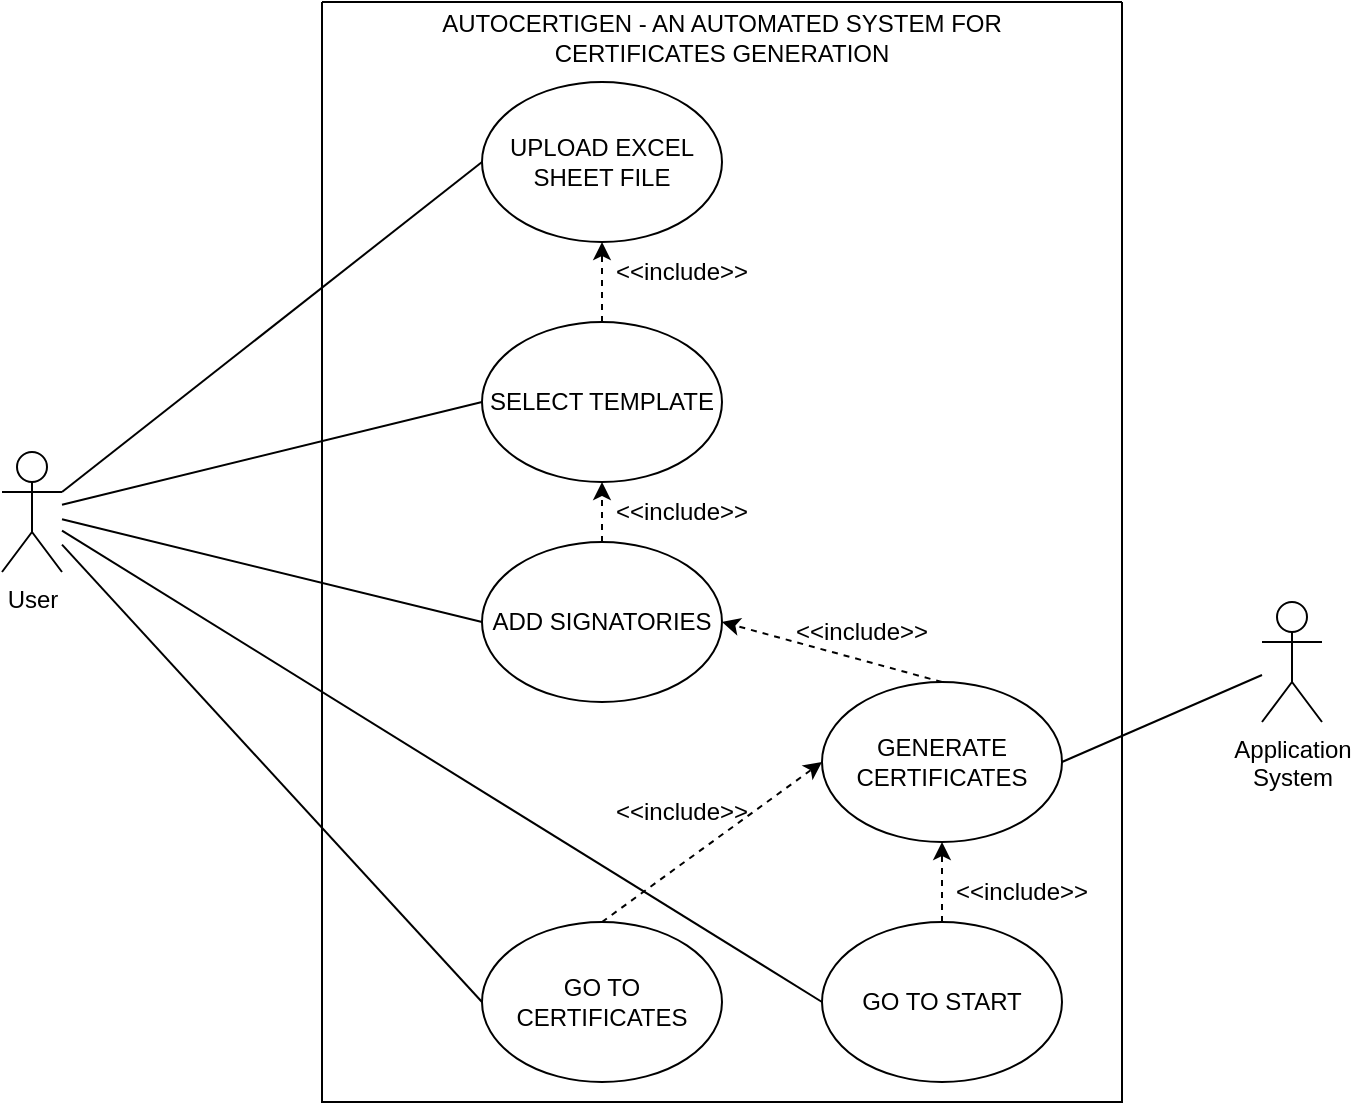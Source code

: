 <mxfile version="15.6.2" type="github">
  <diagram id="2qExpmGDyMYg8OurNlV5" name="Page-1">
    <mxGraphModel dx="2797" dy="3980" grid="1" gridSize="10" guides="1" tooltips="1" connect="1" arrows="1" fold="1" page="1" pageScale="1" pageWidth="850" pageHeight="1100" math="0" shadow="0">
      <root>
        <mxCell id="0" />
        <mxCell id="1" parent="0" />
        <mxCell id="dS0tU1C4Hypq0hL0aEkq-9" style="rounded=0;orthogonalLoop=1;jettySize=auto;html=1;exitX=0;exitY=0.5;exitDx=0;exitDy=0;endArrow=none;endFill=0;entryX=1;entryY=0.333;entryDx=0;entryDy=0;entryPerimeter=0;" edge="1" parent="1" source="dS0tU1C4Hypq0hL0aEkq-1" target="dS0tU1C4Hypq0hL0aEkq-8">
          <mxGeometry relative="1" as="geometry">
            <mxPoint x="-1320" y="-2590" as="targetPoint" />
          </mxGeometry>
        </mxCell>
        <mxCell id="dS0tU1C4Hypq0hL0aEkq-1" value="UPLOAD EXCEL SHEET FILE" style="ellipse;whiteSpace=wrap;html=1;" vertex="1" parent="1">
          <mxGeometry x="-1180" y="-2780" width="120" height="80" as="geometry" />
        </mxCell>
        <mxCell id="dS0tU1C4Hypq0hL0aEkq-10" style="edgeStyle=none;rounded=0;orthogonalLoop=1;jettySize=auto;html=1;exitX=0;exitY=0.5;exitDx=0;exitDy=0;endArrow=none;endFill=0;" edge="1" parent="1" source="dS0tU1C4Hypq0hL0aEkq-2" target="dS0tU1C4Hypq0hL0aEkq-8">
          <mxGeometry relative="1" as="geometry">
            <mxPoint x="-1380" y="-2570" as="targetPoint" />
          </mxGeometry>
        </mxCell>
        <mxCell id="dS0tU1C4Hypq0hL0aEkq-18" style="edgeStyle=none;rounded=0;orthogonalLoop=1;jettySize=auto;html=1;exitX=0.5;exitY=0;exitDx=0;exitDy=0;entryX=0.5;entryY=1;entryDx=0;entryDy=0;dashed=1;endArrow=classic;endFill=1;" edge="1" parent="1" source="dS0tU1C4Hypq0hL0aEkq-2" target="dS0tU1C4Hypq0hL0aEkq-1">
          <mxGeometry relative="1" as="geometry" />
        </mxCell>
        <mxCell id="dS0tU1C4Hypq0hL0aEkq-2" value="SELECT TEMPLATE" style="ellipse;whiteSpace=wrap;html=1;" vertex="1" parent="1">
          <mxGeometry x="-1180" y="-2660" width="120" height="80" as="geometry" />
        </mxCell>
        <mxCell id="dS0tU1C4Hypq0hL0aEkq-11" style="edgeStyle=none;rounded=0;orthogonalLoop=1;jettySize=auto;html=1;exitX=0;exitY=0.5;exitDx=0;exitDy=0;endArrow=none;endFill=0;" edge="1" parent="1" source="dS0tU1C4Hypq0hL0aEkq-4" target="dS0tU1C4Hypq0hL0aEkq-8">
          <mxGeometry relative="1" as="geometry" />
        </mxCell>
        <mxCell id="dS0tU1C4Hypq0hL0aEkq-17" style="edgeStyle=none;rounded=0;orthogonalLoop=1;jettySize=auto;html=1;exitX=0.5;exitY=0;exitDx=0;exitDy=0;entryX=0.5;entryY=1;entryDx=0;entryDy=0;dashed=1;endArrow=classic;endFill=1;" edge="1" parent="1" source="dS0tU1C4Hypq0hL0aEkq-4" target="dS0tU1C4Hypq0hL0aEkq-2">
          <mxGeometry relative="1" as="geometry" />
        </mxCell>
        <mxCell id="dS0tU1C4Hypq0hL0aEkq-4" value="ADD SIGNATORIES" style="ellipse;whiteSpace=wrap;html=1;" vertex="1" parent="1">
          <mxGeometry x="-1180" y="-2550" width="120" height="80" as="geometry" />
        </mxCell>
        <mxCell id="dS0tU1C4Hypq0hL0aEkq-19" style="edgeStyle=none;rounded=0;orthogonalLoop=1;jettySize=auto;html=1;exitX=0.5;exitY=0;exitDx=0;exitDy=0;entryX=1;entryY=0.5;entryDx=0;entryDy=0;dashed=1;endArrow=classic;endFill=1;" edge="1" parent="1" source="dS0tU1C4Hypq0hL0aEkq-5" target="dS0tU1C4Hypq0hL0aEkq-4">
          <mxGeometry relative="1" as="geometry" />
        </mxCell>
        <mxCell id="dS0tU1C4Hypq0hL0aEkq-22" style="edgeStyle=none;rounded=0;orthogonalLoop=1;jettySize=auto;html=1;exitX=1;exitY=0.5;exitDx=0;exitDy=0;endArrow=none;endFill=0;" edge="1" parent="1" source="dS0tU1C4Hypq0hL0aEkq-5" target="dS0tU1C4Hypq0hL0aEkq-21">
          <mxGeometry relative="1" as="geometry" />
        </mxCell>
        <mxCell id="dS0tU1C4Hypq0hL0aEkq-5" value="GENERATE CERTIFICATES" style="ellipse;whiteSpace=wrap;html=1;" vertex="1" parent="1">
          <mxGeometry x="-1010" y="-2480" width="120" height="80" as="geometry" />
        </mxCell>
        <mxCell id="dS0tU1C4Hypq0hL0aEkq-12" style="edgeStyle=none;rounded=0;orthogonalLoop=1;jettySize=auto;html=1;exitX=0;exitY=0.5;exitDx=0;exitDy=0;endArrow=none;endFill=0;" edge="1" parent="1" source="dS0tU1C4Hypq0hL0aEkq-6" target="dS0tU1C4Hypq0hL0aEkq-8">
          <mxGeometry relative="1" as="geometry">
            <mxPoint x="-1320" y="-2560" as="targetPoint" />
          </mxGeometry>
        </mxCell>
        <mxCell id="dS0tU1C4Hypq0hL0aEkq-16" style="edgeStyle=none;rounded=0;orthogonalLoop=1;jettySize=auto;html=1;exitX=0.5;exitY=0;exitDx=0;exitDy=0;entryX=0;entryY=0.5;entryDx=0;entryDy=0;endArrow=classic;endFill=1;dashed=1;" edge="1" parent="1" source="dS0tU1C4Hypq0hL0aEkq-6" target="dS0tU1C4Hypq0hL0aEkq-5">
          <mxGeometry relative="1" as="geometry" />
        </mxCell>
        <mxCell id="dS0tU1C4Hypq0hL0aEkq-6" value="GO TO CERTIFICATES" style="ellipse;whiteSpace=wrap;html=1;" vertex="1" parent="1">
          <mxGeometry x="-1180" y="-2360" width="120" height="80" as="geometry" />
        </mxCell>
        <mxCell id="dS0tU1C4Hypq0hL0aEkq-13" style="edgeStyle=none;rounded=0;orthogonalLoop=1;jettySize=auto;html=1;exitX=0;exitY=0.5;exitDx=0;exitDy=0;endArrow=none;endFill=0;" edge="1" parent="1" source="dS0tU1C4Hypq0hL0aEkq-7" target="dS0tU1C4Hypq0hL0aEkq-8">
          <mxGeometry relative="1" as="geometry">
            <mxPoint x="-1320" y="-2570" as="targetPoint" />
          </mxGeometry>
        </mxCell>
        <mxCell id="dS0tU1C4Hypq0hL0aEkq-15" style="edgeStyle=none;rounded=0;orthogonalLoop=1;jettySize=auto;html=1;exitX=0.5;exitY=0;exitDx=0;exitDy=0;entryX=0.5;entryY=1;entryDx=0;entryDy=0;endArrow=classic;endFill=1;dashed=1;" edge="1" parent="1" source="dS0tU1C4Hypq0hL0aEkq-7" target="dS0tU1C4Hypq0hL0aEkq-5">
          <mxGeometry relative="1" as="geometry" />
        </mxCell>
        <mxCell id="dS0tU1C4Hypq0hL0aEkq-7" value="GO TO START" style="ellipse;whiteSpace=wrap;html=1;" vertex="1" parent="1">
          <mxGeometry x="-1010" y="-2360" width="120" height="80" as="geometry" />
        </mxCell>
        <mxCell id="dS0tU1C4Hypq0hL0aEkq-8" value="User" style="shape=umlActor;verticalLabelPosition=bottom;verticalAlign=top;html=1;outlineConnect=0;" vertex="1" parent="1">
          <mxGeometry x="-1420" y="-2595" width="30" height="60" as="geometry" />
        </mxCell>
        <mxCell id="dS0tU1C4Hypq0hL0aEkq-21" value="Application&lt;br&gt;System" style="shape=umlActor;verticalLabelPosition=bottom;verticalAlign=top;html=1;outlineConnect=0;" vertex="1" parent="1">
          <mxGeometry x="-790" y="-2520" width="30" height="60" as="geometry" />
        </mxCell>
        <mxCell id="dS0tU1C4Hypq0hL0aEkq-23" value="" style="swimlane;startSize=0;" vertex="1" parent="1">
          <mxGeometry x="-1260" y="-2820" width="400" height="550" as="geometry" />
        </mxCell>
        <mxCell id="dS0tU1C4Hypq0hL0aEkq-24" value="&amp;lt;&amp;lt;include&amp;gt;&amp;gt;" style="text;html=1;strokeColor=none;fillColor=none;align=center;verticalAlign=middle;whiteSpace=wrap;rounded=0;" vertex="1" parent="dS0tU1C4Hypq0hL0aEkq-23">
          <mxGeometry x="150" y="120" width="60" height="30" as="geometry" />
        </mxCell>
        <mxCell id="dS0tU1C4Hypq0hL0aEkq-25" value="&amp;lt;&amp;lt;include&amp;gt;&amp;gt;" style="text;html=1;strokeColor=none;fillColor=none;align=center;verticalAlign=middle;whiteSpace=wrap;rounded=0;" vertex="1" parent="dS0tU1C4Hypq0hL0aEkq-23">
          <mxGeometry x="150" y="240" width="60" height="30" as="geometry" />
        </mxCell>
        <mxCell id="dS0tU1C4Hypq0hL0aEkq-26" value="&amp;lt;&amp;lt;include&amp;gt;&amp;gt;" style="text;html=1;strokeColor=none;fillColor=none;align=center;verticalAlign=middle;whiteSpace=wrap;rounded=0;" vertex="1" parent="dS0tU1C4Hypq0hL0aEkq-23">
          <mxGeometry x="240" y="300" width="60" height="30" as="geometry" />
        </mxCell>
        <mxCell id="dS0tU1C4Hypq0hL0aEkq-27" value="&amp;lt;&amp;lt;include&amp;gt;&amp;gt;" style="text;html=1;strokeColor=none;fillColor=none;align=center;verticalAlign=middle;whiteSpace=wrap;rounded=0;" vertex="1" parent="dS0tU1C4Hypq0hL0aEkq-23">
          <mxGeometry x="150" y="390" width="60" height="30" as="geometry" />
        </mxCell>
        <mxCell id="dS0tU1C4Hypq0hL0aEkq-28" value="&amp;lt;&amp;lt;include&amp;gt;&amp;gt;" style="text;html=1;strokeColor=none;fillColor=none;align=center;verticalAlign=middle;whiteSpace=wrap;rounded=0;" vertex="1" parent="dS0tU1C4Hypq0hL0aEkq-23">
          <mxGeometry x="320" y="430" width="60" height="30" as="geometry" />
        </mxCell>
        <mxCell id="dS0tU1C4Hypq0hL0aEkq-29" value="AUTOCERTIGEN - AN AUTOMATED SYSTEM FOR CERTIFICATES GENERATION" style="text;html=1;strokeColor=none;fillColor=none;align=center;verticalAlign=middle;whiteSpace=wrap;rounded=0;" vertex="1" parent="dS0tU1C4Hypq0hL0aEkq-23">
          <mxGeometry x="15" y="3" width="370" height="30" as="geometry" />
        </mxCell>
      </root>
    </mxGraphModel>
  </diagram>
</mxfile>
